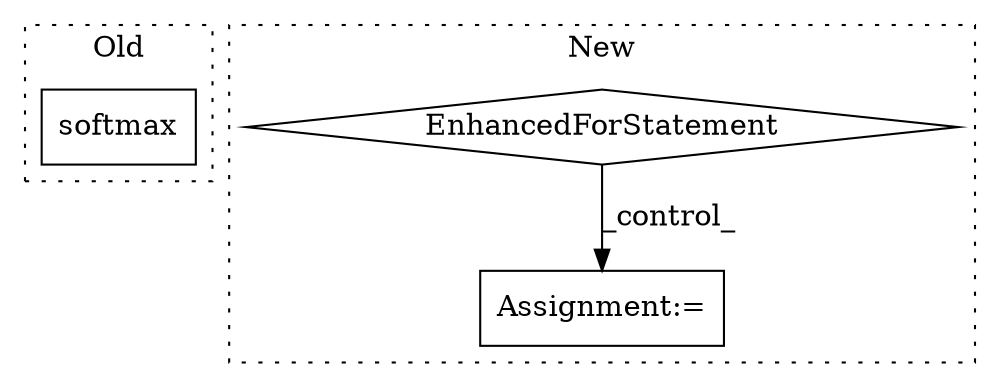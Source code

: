 digraph G {
subgraph cluster0 {
1 [label="softmax" a="32" s="6545,6558" l="8,1" shape="box"];
label = "Old";
style="dotted";
}
subgraph cluster1 {
2 [label="EnhancedForStatement" a="70" s="7081,7170" l="57,2" shape="diamond"];
3 [label="Assignment:=" a="7" s="7187" l="2" shape="box"];
label = "New";
style="dotted";
}
2 -> 3 [label="_control_"];
}